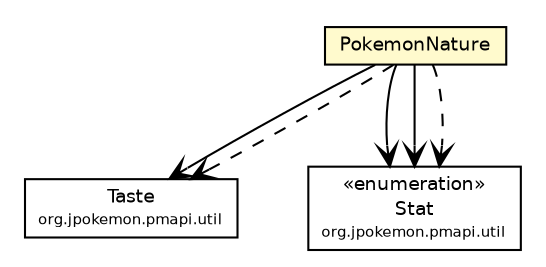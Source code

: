 #!/usr/local/bin/dot
#
# Class diagram 
# Generated by UMLGraph version 5.2 (http://www.umlgraph.org/)
#

digraph G {
	edge [fontname="Helvetica",fontsize=10,labelfontname="Helvetica",labelfontsize=10];
	node [fontname="Helvetica",fontsize=10,shape=plaintext];
	nodesep=0.25;
	ranksep=0.5;
	// org.jpokemon.pmapi.pokemon.nature.PokemonNature
	c1113 [label=<<table title="org.jpokemon.pmapi.pokemon.nature.PokemonNature" border="0" cellborder="1" cellspacing="0" cellpadding="2" port="p" bgcolor="lemonChiffon" href="./PokemonNature.html">
		<tr><td><table border="0" cellspacing="0" cellpadding="1">
<tr><td align="center" balign="center"> PokemonNature </td></tr>
		</table></td></tr>
		</table>>, fontname="Helvetica", fontcolor="black", fontsize=9.0];
	// org.jpokemon.pmapi.util.Taste
	c1136 [label=<<table title="org.jpokemon.pmapi.util.Taste" border="0" cellborder="1" cellspacing="0" cellpadding="2" port="p" href="../../util/Taste.html">
		<tr><td><table border="0" cellspacing="0" cellpadding="1">
<tr><td align="center" balign="center"> Taste </td></tr>
<tr><td align="center" balign="center"><font point-size="7.0"> org.jpokemon.pmapi.util </font></td></tr>
		</table></td></tr>
		</table>>, fontname="Helvetica", fontcolor="black", fontsize=9.0];
	// org.jpokemon.pmapi.util.Stat
	c1138 [label=<<table title="org.jpokemon.pmapi.util.Stat" border="0" cellborder="1" cellspacing="0" cellpadding="2" port="p" href="../../util/Stat.html">
		<tr><td><table border="0" cellspacing="0" cellpadding="1">
<tr><td align="center" balign="center"> &#171;enumeration&#187; </td></tr>
<tr><td align="center" balign="center"> Stat </td></tr>
<tr><td align="center" balign="center"><font point-size="7.0"> org.jpokemon.pmapi.util </font></td></tr>
		</table></td></tr>
		</table>>, fontname="Helvetica", fontcolor="black", fontsize=9.0];
	// org.jpokemon.pmapi.pokemon.nature.PokemonNature NAVASSOC org.jpokemon.pmapi.util.Stat
	c1113:p -> c1138:p [taillabel="", label="", headlabel="", fontname="Helvetica", fontcolor="black", fontsize=10.0, color="black", arrowhead=open];
	// org.jpokemon.pmapi.pokemon.nature.PokemonNature NAVASSOC org.jpokemon.pmapi.util.Stat
	c1113:p -> c1138:p [taillabel="", label="", headlabel="", fontname="Helvetica", fontcolor="black", fontsize=10.0, color="black", arrowhead=open];
	// org.jpokemon.pmapi.pokemon.nature.PokemonNature NAVASSOC org.jpokemon.pmapi.util.Taste
	c1113:p -> c1136:p [taillabel="", label="", headlabel="", fontname="Helvetica", fontcolor="black", fontsize=10.0, color="black", arrowhead=open];
	// org.jpokemon.pmapi.pokemon.nature.PokemonNature DEPEND org.jpokemon.pmapi.util.Stat
	c1113:p -> c1138:p [taillabel="", label="", headlabel="", fontname="Helvetica", fontcolor="black", fontsize=10.0, color="black", arrowhead=open, style=dashed];
	// org.jpokemon.pmapi.pokemon.nature.PokemonNature DEPEND org.jpokemon.pmapi.util.Taste
	c1113:p -> c1136:p [taillabel="", label="", headlabel="", fontname="Helvetica", fontcolor="black", fontsize=10.0, color="black", arrowhead=open, style=dashed];
}

